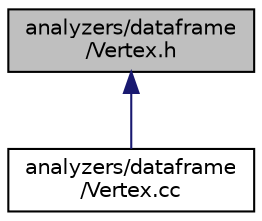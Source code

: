 digraph "analyzers/dataframe/Vertex.h"
{
 // LATEX_PDF_SIZE
  edge [fontname="Helvetica",fontsize="10",labelfontname="Helvetica",labelfontsize="10"];
  node [fontname="Helvetica",fontsize="10",shape=record];
  Node1 [label="analyzers/dataframe\l/Vertex.h",height=0.2,width=0.4,color="black", fillcolor="grey75", style="filled", fontcolor="black",tooltip=" "];
  Node1 -> Node2 [dir="back",color="midnightblue",fontsize="10",style="solid",fontname="Helvetica"];
  Node2 [label="analyzers/dataframe\l/Vertex.cc",height=0.2,width=0.4,color="black", fillcolor="white", style="filled",URL="$_vertex_8cc.html",tooltip=" "];
}
